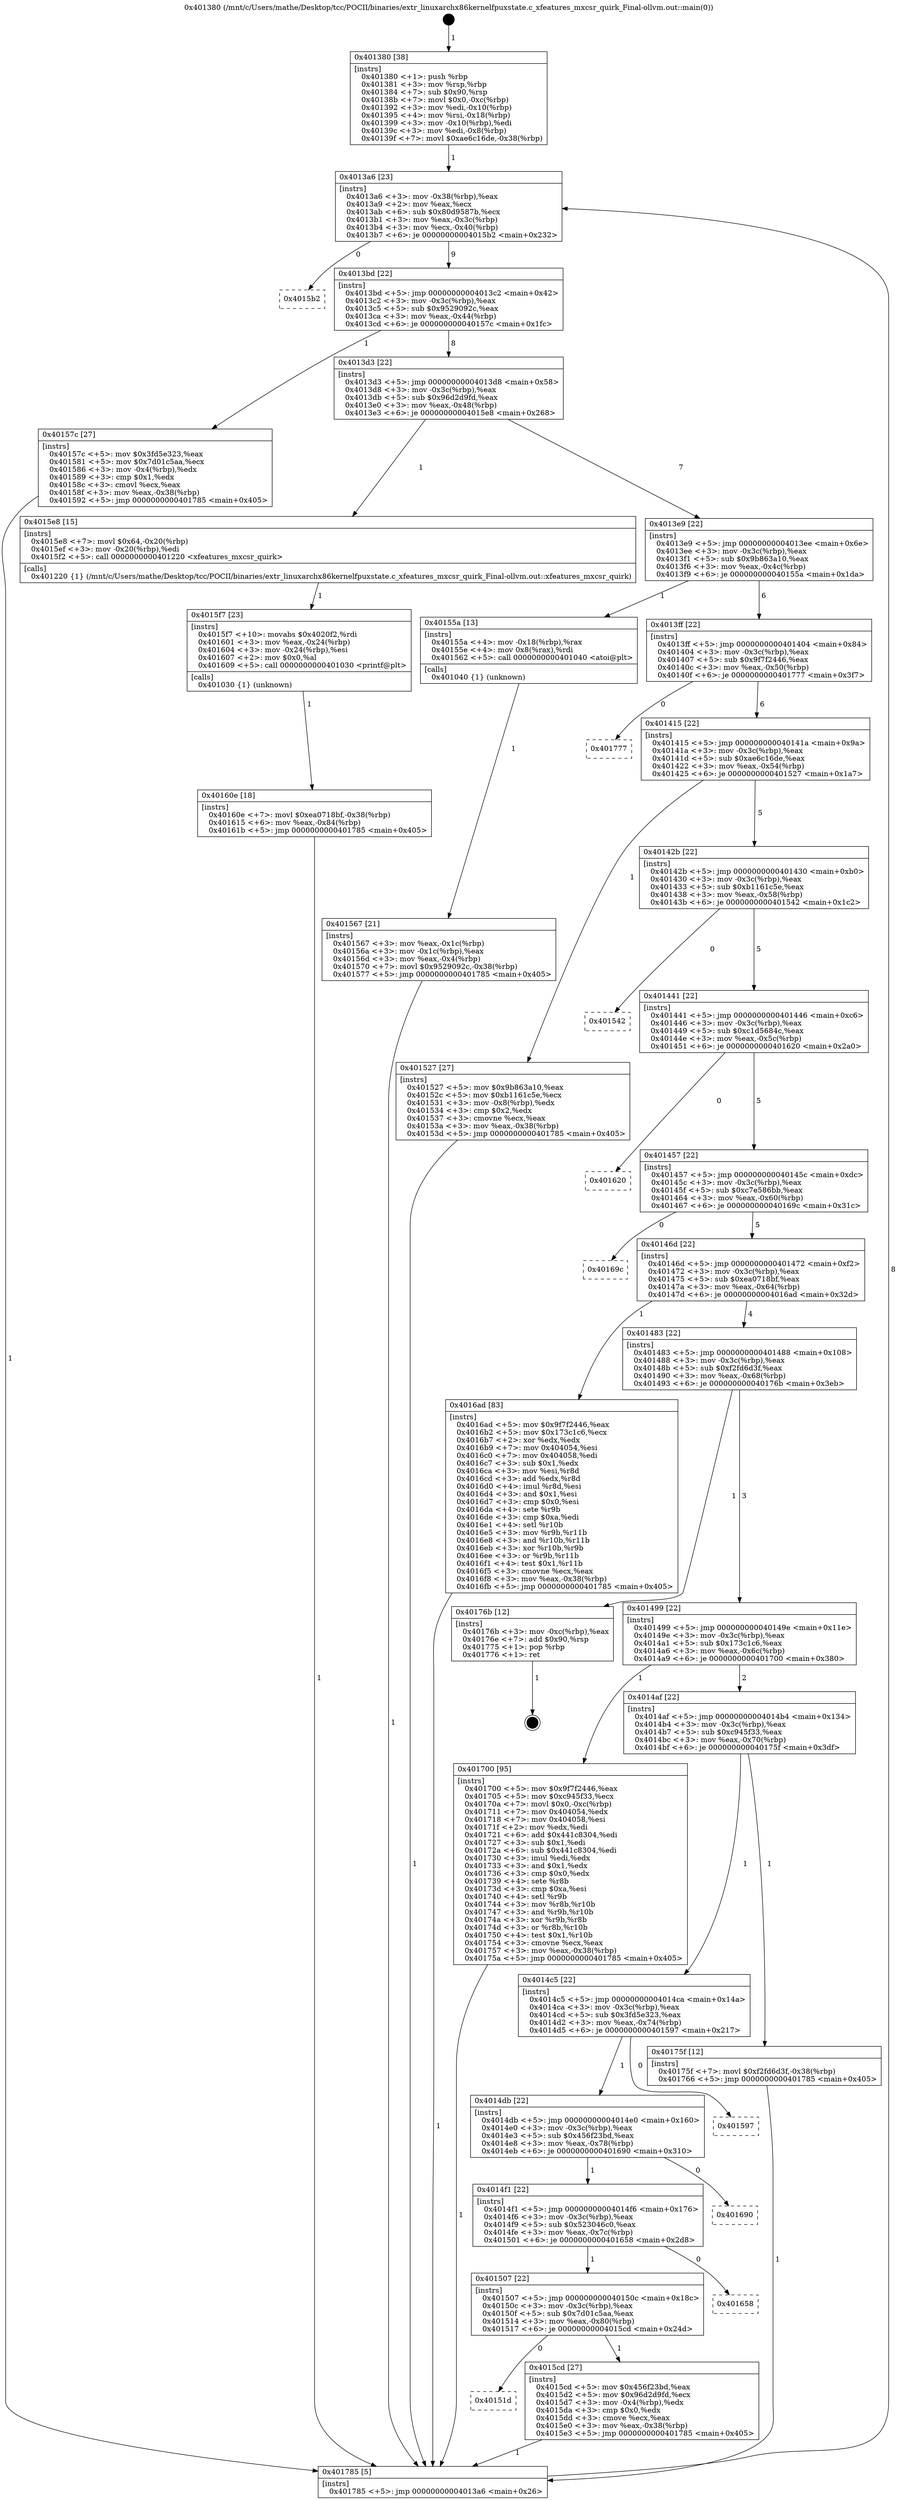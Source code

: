 digraph "0x401380" {
  label = "0x401380 (/mnt/c/Users/mathe/Desktop/tcc/POCII/binaries/extr_linuxarchx86kernelfpuxstate.c_xfeatures_mxcsr_quirk_Final-ollvm.out::main(0))"
  labelloc = "t"
  node[shape=record]

  Entry [label="",width=0.3,height=0.3,shape=circle,fillcolor=black,style=filled]
  "0x4013a6" [label="{
     0x4013a6 [23]\l
     | [instrs]\l
     &nbsp;&nbsp;0x4013a6 \<+3\>: mov -0x38(%rbp),%eax\l
     &nbsp;&nbsp;0x4013a9 \<+2\>: mov %eax,%ecx\l
     &nbsp;&nbsp;0x4013ab \<+6\>: sub $0x80d9587b,%ecx\l
     &nbsp;&nbsp;0x4013b1 \<+3\>: mov %eax,-0x3c(%rbp)\l
     &nbsp;&nbsp;0x4013b4 \<+3\>: mov %ecx,-0x40(%rbp)\l
     &nbsp;&nbsp;0x4013b7 \<+6\>: je 00000000004015b2 \<main+0x232\>\l
  }"]
  "0x4015b2" [label="{
     0x4015b2\l
  }", style=dashed]
  "0x4013bd" [label="{
     0x4013bd [22]\l
     | [instrs]\l
     &nbsp;&nbsp;0x4013bd \<+5\>: jmp 00000000004013c2 \<main+0x42\>\l
     &nbsp;&nbsp;0x4013c2 \<+3\>: mov -0x3c(%rbp),%eax\l
     &nbsp;&nbsp;0x4013c5 \<+5\>: sub $0x9529092c,%eax\l
     &nbsp;&nbsp;0x4013ca \<+3\>: mov %eax,-0x44(%rbp)\l
     &nbsp;&nbsp;0x4013cd \<+6\>: je 000000000040157c \<main+0x1fc\>\l
  }"]
  Exit [label="",width=0.3,height=0.3,shape=circle,fillcolor=black,style=filled,peripheries=2]
  "0x40157c" [label="{
     0x40157c [27]\l
     | [instrs]\l
     &nbsp;&nbsp;0x40157c \<+5\>: mov $0x3fd5e323,%eax\l
     &nbsp;&nbsp;0x401581 \<+5\>: mov $0x7d01c5aa,%ecx\l
     &nbsp;&nbsp;0x401586 \<+3\>: mov -0x4(%rbp),%edx\l
     &nbsp;&nbsp;0x401589 \<+3\>: cmp $0x1,%edx\l
     &nbsp;&nbsp;0x40158c \<+3\>: cmovl %ecx,%eax\l
     &nbsp;&nbsp;0x40158f \<+3\>: mov %eax,-0x38(%rbp)\l
     &nbsp;&nbsp;0x401592 \<+5\>: jmp 0000000000401785 \<main+0x405\>\l
  }"]
  "0x4013d3" [label="{
     0x4013d3 [22]\l
     | [instrs]\l
     &nbsp;&nbsp;0x4013d3 \<+5\>: jmp 00000000004013d8 \<main+0x58\>\l
     &nbsp;&nbsp;0x4013d8 \<+3\>: mov -0x3c(%rbp),%eax\l
     &nbsp;&nbsp;0x4013db \<+5\>: sub $0x96d2d9fd,%eax\l
     &nbsp;&nbsp;0x4013e0 \<+3\>: mov %eax,-0x48(%rbp)\l
     &nbsp;&nbsp;0x4013e3 \<+6\>: je 00000000004015e8 \<main+0x268\>\l
  }"]
  "0x40160e" [label="{
     0x40160e [18]\l
     | [instrs]\l
     &nbsp;&nbsp;0x40160e \<+7\>: movl $0xea0718bf,-0x38(%rbp)\l
     &nbsp;&nbsp;0x401615 \<+6\>: mov %eax,-0x84(%rbp)\l
     &nbsp;&nbsp;0x40161b \<+5\>: jmp 0000000000401785 \<main+0x405\>\l
  }"]
  "0x4015e8" [label="{
     0x4015e8 [15]\l
     | [instrs]\l
     &nbsp;&nbsp;0x4015e8 \<+7\>: movl $0x64,-0x20(%rbp)\l
     &nbsp;&nbsp;0x4015ef \<+3\>: mov -0x20(%rbp),%edi\l
     &nbsp;&nbsp;0x4015f2 \<+5\>: call 0000000000401220 \<xfeatures_mxcsr_quirk\>\l
     | [calls]\l
     &nbsp;&nbsp;0x401220 \{1\} (/mnt/c/Users/mathe/Desktop/tcc/POCII/binaries/extr_linuxarchx86kernelfpuxstate.c_xfeatures_mxcsr_quirk_Final-ollvm.out::xfeatures_mxcsr_quirk)\l
  }"]
  "0x4013e9" [label="{
     0x4013e9 [22]\l
     | [instrs]\l
     &nbsp;&nbsp;0x4013e9 \<+5\>: jmp 00000000004013ee \<main+0x6e\>\l
     &nbsp;&nbsp;0x4013ee \<+3\>: mov -0x3c(%rbp),%eax\l
     &nbsp;&nbsp;0x4013f1 \<+5\>: sub $0x9b863a10,%eax\l
     &nbsp;&nbsp;0x4013f6 \<+3\>: mov %eax,-0x4c(%rbp)\l
     &nbsp;&nbsp;0x4013f9 \<+6\>: je 000000000040155a \<main+0x1da\>\l
  }"]
  "0x4015f7" [label="{
     0x4015f7 [23]\l
     | [instrs]\l
     &nbsp;&nbsp;0x4015f7 \<+10\>: movabs $0x4020f2,%rdi\l
     &nbsp;&nbsp;0x401601 \<+3\>: mov %eax,-0x24(%rbp)\l
     &nbsp;&nbsp;0x401604 \<+3\>: mov -0x24(%rbp),%esi\l
     &nbsp;&nbsp;0x401607 \<+2\>: mov $0x0,%al\l
     &nbsp;&nbsp;0x401609 \<+5\>: call 0000000000401030 \<printf@plt\>\l
     | [calls]\l
     &nbsp;&nbsp;0x401030 \{1\} (unknown)\l
  }"]
  "0x40155a" [label="{
     0x40155a [13]\l
     | [instrs]\l
     &nbsp;&nbsp;0x40155a \<+4\>: mov -0x18(%rbp),%rax\l
     &nbsp;&nbsp;0x40155e \<+4\>: mov 0x8(%rax),%rdi\l
     &nbsp;&nbsp;0x401562 \<+5\>: call 0000000000401040 \<atoi@plt\>\l
     | [calls]\l
     &nbsp;&nbsp;0x401040 \{1\} (unknown)\l
  }"]
  "0x4013ff" [label="{
     0x4013ff [22]\l
     | [instrs]\l
     &nbsp;&nbsp;0x4013ff \<+5\>: jmp 0000000000401404 \<main+0x84\>\l
     &nbsp;&nbsp;0x401404 \<+3\>: mov -0x3c(%rbp),%eax\l
     &nbsp;&nbsp;0x401407 \<+5\>: sub $0x9f7f2446,%eax\l
     &nbsp;&nbsp;0x40140c \<+3\>: mov %eax,-0x50(%rbp)\l
     &nbsp;&nbsp;0x40140f \<+6\>: je 0000000000401777 \<main+0x3f7\>\l
  }"]
  "0x40151d" [label="{
     0x40151d\l
  }", style=dashed]
  "0x401777" [label="{
     0x401777\l
  }", style=dashed]
  "0x401415" [label="{
     0x401415 [22]\l
     | [instrs]\l
     &nbsp;&nbsp;0x401415 \<+5\>: jmp 000000000040141a \<main+0x9a\>\l
     &nbsp;&nbsp;0x40141a \<+3\>: mov -0x3c(%rbp),%eax\l
     &nbsp;&nbsp;0x40141d \<+5\>: sub $0xae6c16de,%eax\l
     &nbsp;&nbsp;0x401422 \<+3\>: mov %eax,-0x54(%rbp)\l
     &nbsp;&nbsp;0x401425 \<+6\>: je 0000000000401527 \<main+0x1a7\>\l
  }"]
  "0x4015cd" [label="{
     0x4015cd [27]\l
     | [instrs]\l
     &nbsp;&nbsp;0x4015cd \<+5\>: mov $0x456f23bd,%eax\l
     &nbsp;&nbsp;0x4015d2 \<+5\>: mov $0x96d2d9fd,%ecx\l
     &nbsp;&nbsp;0x4015d7 \<+3\>: mov -0x4(%rbp),%edx\l
     &nbsp;&nbsp;0x4015da \<+3\>: cmp $0x0,%edx\l
     &nbsp;&nbsp;0x4015dd \<+3\>: cmove %ecx,%eax\l
     &nbsp;&nbsp;0x4015e0 \<+3\>: mov %eax,-0x38(%rbp)\l
     &nbsp;&nbsp;0x4015e3 \<+5\>: jmp 0000000000401785 \<main+0x405\>\l
  }"]
  "0x401527" [label="{
     0x401527 [27]\l
     | [instrs]\l
     &nbsp;&nbsp;0x401527 \<+5\>: mov $0x9b863a10,%eax\l
     &nbsp;&nbsp;0x40152c \<+5\>: mov $0xb1161c5e,%ecx\l
     &nbsp;&nbsp;0x401531 \<+3\>: mov -0x8(%rbp),%edx\l
     &nbsp;&nbsp;0x401534 \<+3\>: cmp $0x2,%edx\l
     &nbsp;&nbsp;0x401537 \<+3\>: cmovne %ecx,%eax\l
     &nbsp;&nbsp;0x40153a \<+3\>: mov %eax,-0x38(%rbp)\l
     &nbsp;&nbsp;0x40153d \<+5\>: jmp 0000000000401785 \<main+0x405\>\l
  }"]
  "0x40142b" [label="{
     0x40142b [22]\l
     | [instrs]\l
     &nbsp;&nbsp;0x40142b \<+5\>: jmp 0000000000401430 \<main+0xb0\>\l
     &nbsp;&nbsp;0x401430 \<+3\>: mov -0x3c(%rbp),%eax\l
     &nbsp;&nbsp;0x401433 \<+5\>: sub $0xb1161c5e,%eax\l
     &nbsp;&nbsp;0x401438 \<+3\>: mov %eax,-0x58(%rbp)\l
     &nbsp;&nbsp;0x40143b \<+6\>: je 0000000000401542 \<main+0x1c2\>\l
  }"]
  "0x401785" [label="{
     0x401785 [5]\l
     | [instrs]\l
     &nbsp;&nbsp;0x401785 \<+5\>: jmp 00000000004013a6 \<main+0x26\>\l
  }"]
  "0x401380" [label="{
     0x401380 [38]\l
     | [instrs]\l
     &nbsp;&nbsp;0x401380 \<+1\>: push %rbp\l
     &nbsp;&nbsp;0x401381 \<+3\>: mov %rsp,%rbp\l
     &nbsp;&nbsp;0x401384 \<+7\>: sub $0x90,%rsp\l
     &nbsp;&nbsp;0x40138b \<+7\>: movl $0x0,-0xc(%rbp)\l
     &nbsp;&nbsp;0x401392 \<+3\>: mov %edi,-0x10(%rbp)\l
     &nbsp;&nbsp;0x401395 \<+4\>: mov %rsi,-0x18(%rbp)\l
     &nbsp;&nbsp;0x401399 \<+3\>: mov -0x10(%rbp),%edi\l
     &nbsp;&nbsp;0x40139c \<+3\>: mov %edi,-0x8(%rbp)\l
     &nbsp;&nbsp;0x40139f \<+7\>: movl $0xae6c16de,-0x38(%rbp)\l
  }"]
  "0x401567" [label="{
     0x401567 [21]\l
     | [instrs]\l
     &nbsp;&nbsp;0x401567 \<+3\>: mov %eax,-0x1c(%rbp)\l
     &nbsp;&nbsp;0x40156a \<+3\>: mov -0x1c(%rbp),%eax\l
     &nbsp;&nbsp;0x40156d \<+3\>: mov %eax,-0x4(%rbp)\l
     &nbsp;&nbsp;0x401570 \<+7\>: movl $0x9529092c,-0x38(%rbp)\l
     &nbsp;&nbsp;0x401577 \<+5\>: jmp 0000000000401785 \<main+0x405\>\l
  }"]
  "0x401507" [label="{
     0x401507 [22]\l
     | [instrs]\l
     &nbsp;&nbsp;0x401507 \<+5\>: jmp 000000000040150c \<main+0x18c\>\l
     &nbsp;&nbsp;0x40150c \<+3\>: mov -0x3c(%rbp),%eax\l
     &nbsp;&nbsp;0x40150f \<+5\>: sub $0x7d01c5aa,%eax\l
     &nbsp;&nbsp;0x401514 \<+3\>: mov %eax,-0x80(%rbp)\l
     &nbsp;&nbsp;0x401517 \<+6\>: je 00000000004015cd \<main+0x24d\>\l
  }"]
  "0x401542" [label="{
     0x401542\l
  }", style=dashed]
  "0x401441" [label="{
     0x401441 [22]\l
     | [instrs]\l
     &nbsp;&nbsp;0x401441 \<+5\>: jmp 0000000000401446 \<main+0xc6\>\l
     &nbsp;&nbsp;0x401446 \<+3\>: mov -0x3c(%rbp),%eax\l
     &nbsp;&nbsp;0x401449 \<+5\>: sub $0xc1d5684c,%eax\l
     &nbsp;&nbsp;0x40144e \<+3\>: mov %eax,-0x5c(%rbp)\l
     &nbsp;&nbsp;0x401451 \<+6\>: je 0000000000401620 \<main+0x2a0\>\l
  }"]
  "0x401658" [label="{
     0x401658\l
  }", style=dashed]
  "0x401620" [label="{
     0x401620\l
  }", style=dashed]
  "0x401457" [label="{
     0x401457 [22]\l
     | [instrs]\l
     &nbsp;&nbsp;0x401457 \<+5\>: jmp 000000000040145c \<main+0xdc\>\l
     &nbsp;&nbsp;0x40145c \<+3\>: mov -0x3c(%rbp),%eax\l
     &nbsp;&nbsp;0x40145f \<+5\>: sub $0xc7e586bb,%eax\l
     &nbsp;&nbsp;0x401464 \<+3\>: mov %eax,-0x60(%rbp)\l
     &nbsp;&nbsp;0x401467 \<+6\>: je 000000000040169c \<main+0x31c\>\l
  }"]
  "0x4014f1" [label="{
     0x4014f1 [22]\l
     | [instrs]\l
     &nbsp;&nbsp;0x4014f1 \<+5\>: jmp 00000000004014f6 \<main+0x176\>\l
     &nbsp;&nbsp;0x4014f6 \<+3\>: mov -0x3c(%rbp),%eax\l
     &nbsp;&nbsp;0x4014f9 \<+5\>: sub $0x523046c0,%eax\l
     &nbsp;&nbsp;0x4014fe \<+3\>: mov %eax,-0x7c(%rbp)\l
     &nbsp;&nbsp;0x401501 \<+6\>: je 0000000000401658 \<main+0x2d8\>\l
  }"]
  "0x40169c" [label="{
     0x40169c\l
  }", style=dashed]
  "0x40146d" [label="{
     0x40146d [22]\l
     | [instrs]\l
     &nbsp;&nbsp;0x40146d \<+5\>: jmp 0000000000401472 \<main+0xf2\>\l
     &nbsp;&nbsp;0x401472 \<+3\>: mov -0x3c(%rbp),%eax\l
     &nbsp;&nbsp;0x401475 \<+5\>: sub $0xea0718bf,%eax\l
     &nbsp;&nbsp;0x40147a \<+3\>: mov %eax,-0x64(%rbp)\l
     &nbsp;&nbsp;0x40147d \<+6\>: je 00000000004016ad \<main+0x32d\>\l
  }"]
  "0x401690" [label="{
     0x401690\l
  }", style=dashed]
  "0x4016ad" [label="{
     0x4016ad [83]\l
     | [instrs]\l
     &nbsp;&nbsp;0x4016ad \<+5\>: mov $0x9f7f2446,%eax\l
     &nbsp;&nbsp;0x4016b2 \<+5\>: mov $0x173c1c6,%ecx\l
     &nbsp;&nbsp;0x4016b7 \<+2\>: xor %edx,%edx\l
     &nbsp;&nbsp;0x4016b9 \<+7\>: mov 0x404054,%esi\l
     &nbsp;&nbsp;0x4016c0 \<+7\>: mov 0x404058,%edi\l
     &nbsp;&nbsp;0x4016c7 \<+3\>: sub $0x1,%edx\l
     &nbsp;&nbsp;0x4016ca \<+3\>: mov %esi,%r8d\l
     &nbsp;&nbsp;0x4016cd \<+3\>: add %edx,%r8d\l
     &nbsp;&nbsp;0x4016d0 \<+4\>: imul %r8d,%esi\l
     &nbsp;&nbsp;0x4016d4 \<+3\>: and $0x1,%esi\l
     &nbsp;&nbsp;0x4016d7 \<+3\>: cmp $0x0,%esi\l
     &nbsp;&nbsp;0x4016da \<+4\>: sete %r9b\l
     &nbsp;&nbsp;0x4016de \<+3\>: cmp $0xa,%edi\l
     &nbsp;&nbsp;0x4016e1 \<+4\>: setl %r10b\l
     &nbsp;&nbsp;0x4016e5 \<+3\>: mov %r9b,%r11b\l
     &nbsp;&nbsp;0x4016e8 \<+3\>: and %r10b,%r11b\l
     &nbsp;&nbsp;0x4016eb \<+3\>: xor %r10b,%r9b\l
     &nbsp;&nbsp;0x4016ee \<+3\>: or %r9b,%r11b\l
     &nbsp;&nbsp;0x4016f1 \<+4\>: test $0x1,%r11b\l
     &nbsp;&nbsp;0x4016f5 \<+3\>: cmovne %ecx,%eax\l
     &nbsp;&nbsp;0x4016f8 \<+3\>: mov %eax,-0x38(%rbp)\l
     &nbsp;&nbsp;0x4016fb \<+5\>: jmp 0000000000401785 \<main+0x405\>\l
  }"]
  "0x401483" [label="{
     0x401483 [22]\l
     | [instrs]\l
     &nbsp;&nbsp;0x401483 \<+5\>: jmp 0000000000401488 \<main+0x108\>\l
     &nbsp;&nbsp;0x401488 \<+3\>: mov -0x3c(%rbp),%eax\l
     &nbsp;&nbsp;0x40148b \<+5\>: sub $0xf2fd6d3f,%eax\l
     &nbsp;&nbsp;0x401490 \<+3\>: mov %eax,-0x68(%rbp)\l
     &nbsp;&nbsp;0x401493 \<+6\>: je 000000000040176b \<main+0x3eb\>\l
  }"]
  "0x4014db" [label="{
     0x4014db [22]\l
     | [instrs]\l
     &nbsp;&nbsp;0x4014db \<+5\>: jmp 00000000004014e0 \<main+0x160\>\l
     &nbsp;&nbsp;0x4014e0 \<+3\>: mov -0x3c(%rbp),%eax\l
     &nbsp;&nbsp;0x4014e3 \<+5\>: sub $0x456f23bd,%eax\l
     &nbsp;&nbsp;0x4014e8 \<+3\>: mov %eax,-0x78(%rbp)\l
     &nbsp;&nbsp;0x4014eb \<+6\>: je 0000000000401690 \<main+0x310\>\l
  }"]
  "0x40176b" [label="{
     0x40176b [12]\l
     | [instrs]\l
     &nbsp;&nbsp;0x40176b \<+3\>: mov -0xc(%rbp),%eax\l
     &nbsp;&nbsp;0x40176e \<+7\>: add $0x90,%rsp\l
     &nbsp;&nbsp;0x401775 \<+1\>: pop %rbp\l
     &nbsp;&nbsp;0x401776 \<+1\>: ret\l
  }"]
  "0x401499" [label="{
     0x401499 [22]\l
     | [instrs]\l
     &nbsp;&nbsp;0x401499 \<+5\>: jmp 000000000040149e \<main+0x11e\>\l
     &nbsp;&nbsp;0x40149e \<+3\>: mov -0x3c(%rbp),%eax\l
     &nbsp;&nbsp;0x4014a1 \<+5\>: sub $0x173c1c6,%eax\l
     &nbsp;&nbsp;0x4014a6 \<+3\>: mov %eax,-0x6c(%rbp)\l
     &nbsp;&nbsp;0x4014a9 \<+6\>: je 0000000000401700 \<main+0x380\>\l
  }"]
  "0x401597" [label="{
     0x401597\l
  }", style=dashed]
  "0x401700" [label="{
     0x401700 [95]\l
     | [instrs]\l
     &nbsp;&nbsp;0x401700 \<+5\>: mov $0x9f7f2446,%eax\l
     &nbsp;&nbsp;0x401705 \<+5\>: mov $0xc945f33,%ecx\l
     &nbsp;&nbsp;0x40170a \<+7\>: movl $0x0,-0xc(%rbp)\l
     &nbsp;&nbsp;0x401711 \<+7\>: mov 0x404054,%edx\l
     &nbsp;&nbsp;0x401718 \<+7\>: mov 0x404058,%esi\l
     &nbsp;&nbsp;0x40171f \<+2\>: mov %edx,%edi\l
     &nbsp;&nbsp;0x401721 \<+6\>: add $0x441c8304,%edi\l
     &nbsp;&nbsp;0x401727 \<+3\>: sub $0x1,%edi\l
     &nbsp;&nbsp;0x40172a \<+6\>: sub $0x441c8304,%edi\l
     &nbsp;&nbsp;0x401730 \<+3\>: imul %edi,%edx\l
     &nbsp;&nbsp;0x401733 \<+3\>: and $0x1,%edx\l
     &nbsp;&nbsp;0x401736 \<+3\>: cmp $0x0,%edx\l
     &nbsp;&nbsp;0x401739 \<+4\>: sete %r8b\l
     &nbsp;&nbsp;0x40173d \<+3\>: cmp $0xa,%esi\l
     &nbsp;&nbsp;0x401740 \<+4\>: setl %r9b\l
     &nbsp;&nbsp;0x401744 \<+3\>: mov %r8b,%r10b\l
     &nbsp;&nbsp;0x401747 \<+3\>: and %r9b,%r10b\l
     &nbsp;&nbsp;0x40174a \<+3\>: xor %r9b,%r8b\l
     &nbsp;&nbsp;0x40174d \<+3\>: or %r8b,%r10b\l
     &nbsp;&nbsp;0x401750 \<+4\>: test $0x1,%r10b\l
     &nbsp;&nbsp;0x401754 \<+3\>: cmovne %ecx,%eax\l
     &nbsp;&nbsp;0x401757 \<+3\>: mov %eax,-0x38(%rbp)\l
     &nbsp;&nbsp;0x40175a \<+5\>: jmp 0000000000401785 \<main+0x405\>\l
  }"]
  "0x4014af" [label="{
     0x4014af [22]\l
     | [instrs]\l
     &nbsp;&nbsp;0x4014af \<+5\>: jmp 00000000004014b4 \<main+0x134\>\l
     &nbsp;&nbsp;0x4014b4 \<+3\>: mov -0x3c(%rbp),%eax\l
     &nbsp;&nbsp;0x4014b7 \<+5\>: sub $0xc945f33,%eax\l
     &nbsp;&nbsp;0x4014bc \<+3\>: mov %eax,-0x70(%rbp)\l
     &nbsp;&nbsp;0x4014bf \<+6\>: je 000000000040175f \<main+0x3df\>\l
  }"]
  "0x4014c5" [label="{
     0x4014c5 [22]\l
     | [instrs]\l
     &nbsp;&nbsp;0x4014c5 \<+5\>: jmp 00000000004014ca \<main+0x14a\>\l
     &nbsp;&nbsp;0x4014ca \<+3\>: mov -0x3c(%rbp),%eax\l
     &nbsp;&nbsp;0x4014cd \<+5\>: sub $0x3fd5e323,%eax\l
     &nbsp;&nbsp;0x4014d2 \<+3\>: mov %eax,-0x74(%rbp)\l
     &nbsp;&nbsp;0x4014d5 \<+6\>: je 0000000000401597 \<main+0x217\>\l
  }"]
  "0x40175f" [label="{
     0x40175f [12]\l
     | [instrs]\l
     &nbsp;&nbsp;0x40175f \<+7\>: movl $0xf2fd6d3f,-0x38(%rbp)\l
     &nbsp;&nbsp;0x401766 \<+5\>: jmp 0000000000401785 \<main+0x405\>\l
  }"]
  Entry -> "0x401380" [label=" 1"]
  "0x4013a6" -> "0x4015b2" [label=" 0"]
  "0x4013a6" -> "0x4013bd" [label=" 9"]
  "0x40176b" -> Exit [label=" 1"]
  "0x4013bd" -> "0x40157c" [label=" 1"]
  "0x4013bd" -> "0x4013d3" [label=" 8"]
  "0x40175f" -> "0x401785" [label=" 1"]
  "0x4013d3" -> "0x4015e8" [label=" 1"]
  "0x4013d3" -> "0x4013e9" [label=" 7"]
  "0x401700" -> "0x401785" [label=" 1"]
  "0x4013e9" -> "0x40155a" [label=" 1"]
  "0x4013e9" -> "0x4013ff" [label=" 6"]
  "0x4016ad" -> "0x401785" [label=" 1"]
  "0x4013ff" -> "0x401777" [label=" 0"]
  "0x4013ff" -> "0x401415" [label=" 6"]
  "0x40160e" -> "0x401785" [label=" 1"]
  "0x401415" -> "0x401527" [label=" 1"]
  "0x401415" -> "0x40142b" [label=" 5"]
  "0x401527" -> "0x401785" [label=" 1"]
  "0x401380" -> "0x4013a6" [label=" 1"]
  "0x401785" -> "0x4013a6" [label=" 8"]
  "0x40155a" -> "0x401567" [label=" 1"]
  "0x401567" -> "0x401785" [label=" 1"]
  "0x40157c" -> "0x401785" [label=" 1"]
  "0x4015f7" -> "0x40160e" [label=" 1"]
  "0x40142b" -> "0x401542" [label=" 0"]
  "0x40142b" -> "0x401441" [label=" 5"]
  "0x4015cd" -> "0x401785" [label=" 1"]
  "0x401441" -> "0x401620" [label=" 0"]
  "0x401441" -> "0x401457" [label=" 5"]
  "0x401507" -> "0x40151d" [label=" 0"]
  "0x401457" -> "0x40169c" [label=" 0"]
  "0x401457" -> "0x40146d" [label=" 5"]
  "0x4015e8" -> "0x4015f7" [label=" 1"]
  "0x40146d" -> "0x4016ad" [label=" 1"]
  "0x40146d" -> "0x401483" [label=" 4"]
  "0x4014f1" -> "0x401507" [label=" 1"]
  "0x401483" -> "0x40176b" [label=" 1"]
  "0x401483" -> "0x401499" [label=" 3"]
  "0x401507" -> "0x4015cd" [label=" 1"]
  "0x401499" -> "0x401700" [label=" 1"]
  "0x401499" -> "0x4014af" [label=" 2"]
  "0x4014db" -> "0x4014f1" [label=" 1"]
  "0x4014af" -> "0x40175f" [label=" 1"]
  "0x4014af" -> "0x4014c5" [label=" 1"]
  "0x4014db" -> "0x401690" [label=" 0"]
  "0x4014c5" -> "0x401597" [label=" 0"]
  "0x4014c5" -> "0x4014db" [label=" 1"]
  "0x4014f1" -> "0x401658" [label=" 0"]
}
